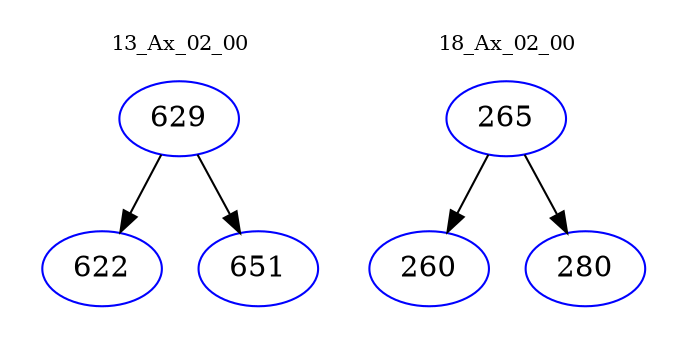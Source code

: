 digraph{
subgraph cluster_0 {
color = white
label = "13_Ax_02_00";
fontsize=10;
T0_629 [label="629", color="blue"]
T0_629 -> T0_622 [color="black"]
T0_622 [label="622", color="blue"]
T0_629 -> T0_651 [color="black"]
T0_651 [label="651", color="blue"]
}
subgraph cluster_1 {
color = white
label = "18_Ax_02_00";
fontsize=10;
T1_265 [label="265", color="blue"]
T1_265 -> T1_260 [color="black"]
T1_260 [label="260", color="blue"]
T1_265 -> T1_280 [color="black"]
T1_280 [label="280", color="blue"]
}
}
